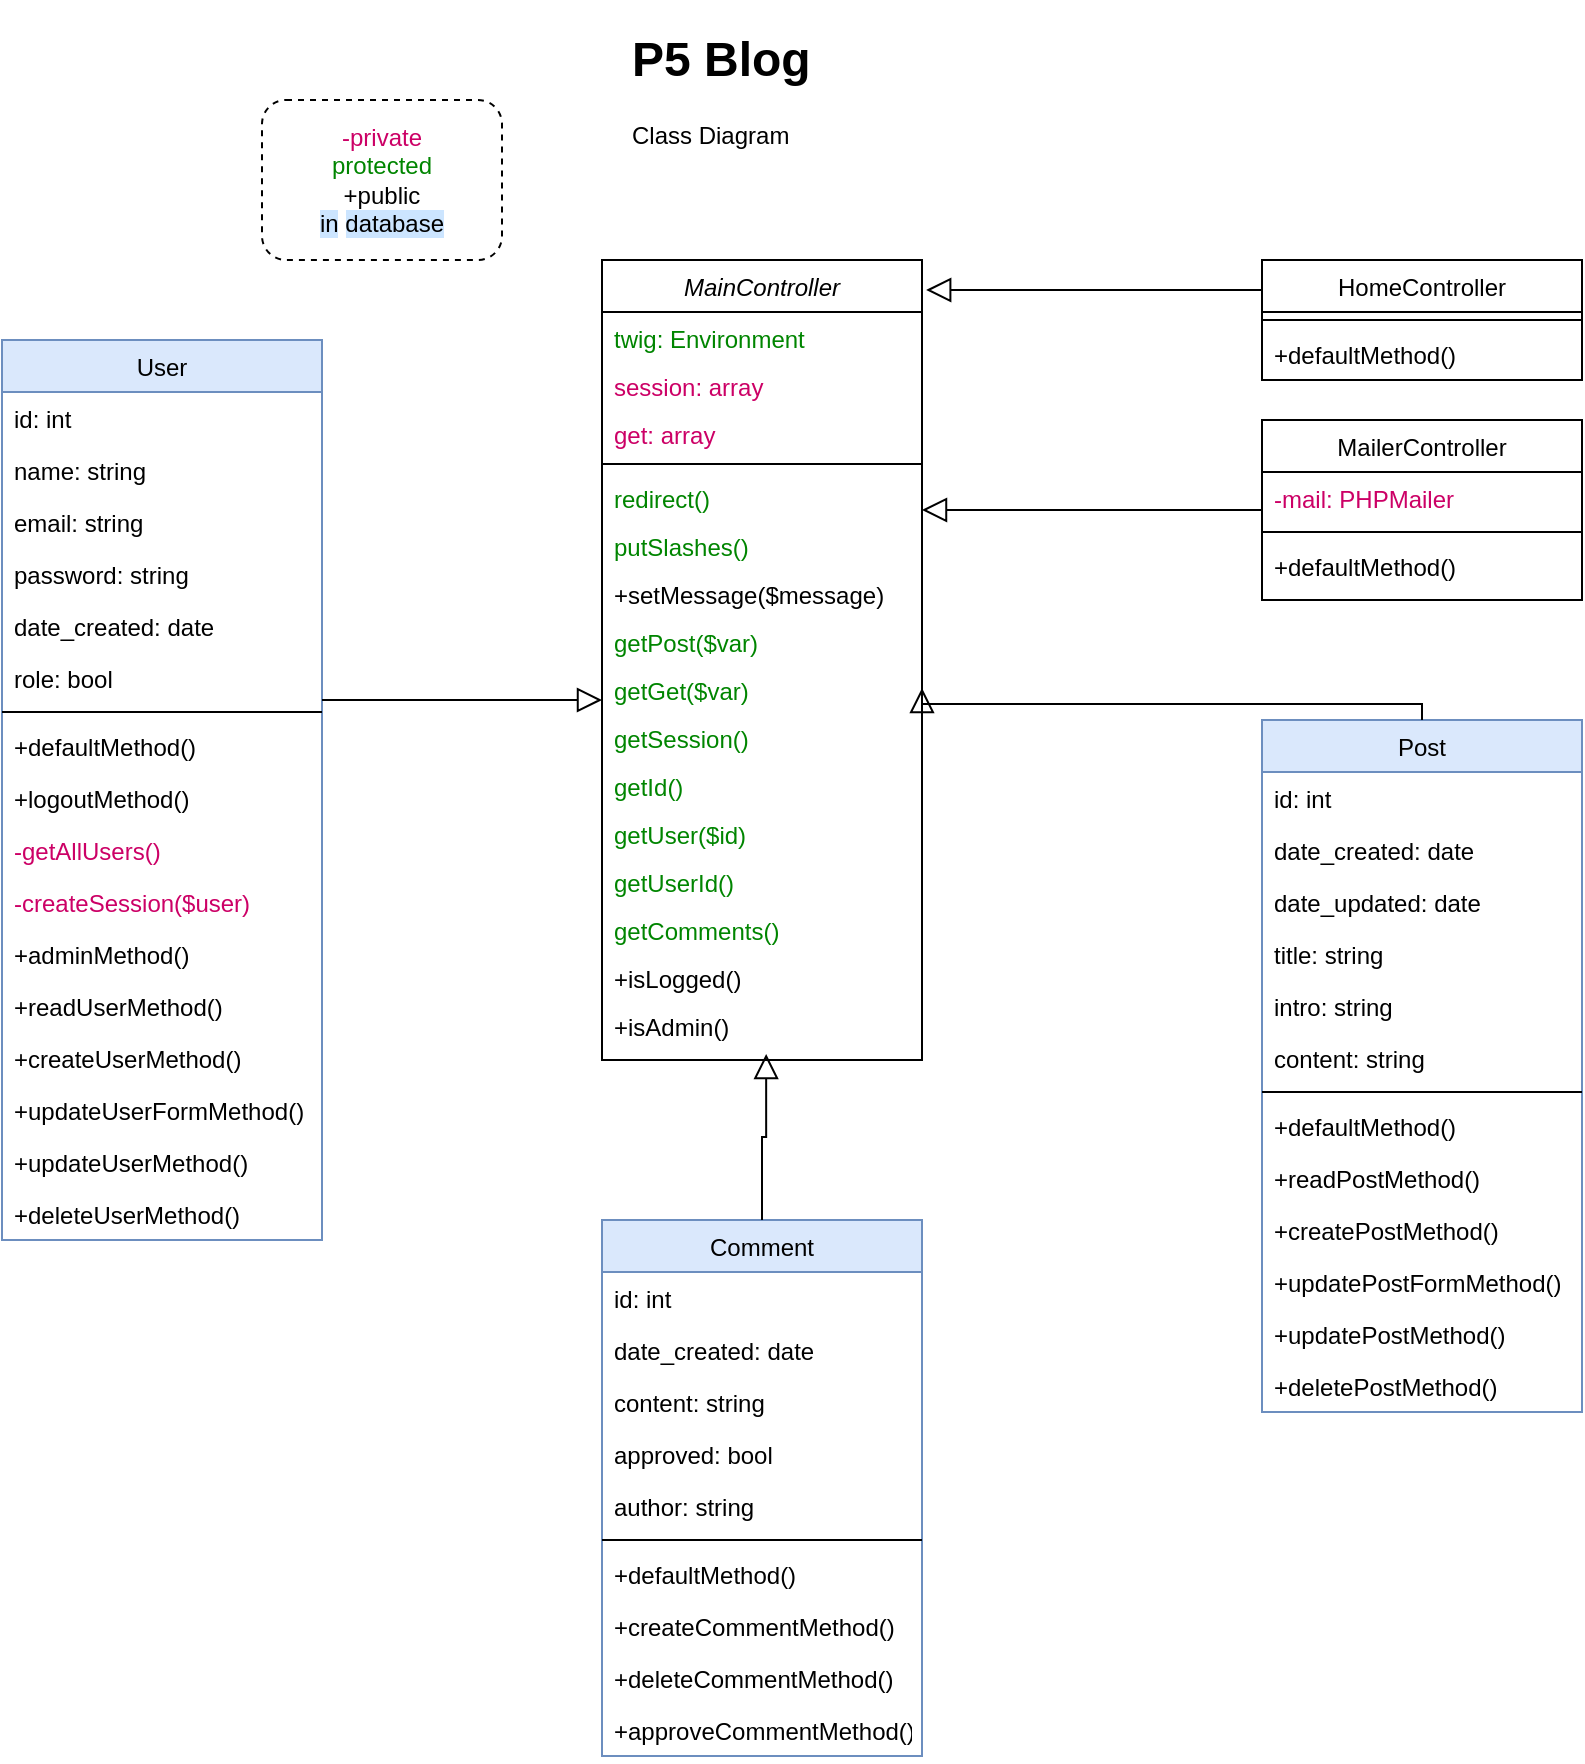 <mxfile version="20.3.0" type="device"><diagram id="C5RBs43oDa-KdzZeNtuy" name="Page-1"><mxGraphModel dx="946" dy="1773" grid="1" gridSize="10" guides="1" tooltips="1" connect="1" arrows="1" fold="1" page="1" pageScale="1" pageWidth="827" pageHeight="1169" math="0" shadow="0"><root><mxCell id="WIyWlLk6GJQsqaUBKTNV-0"/><mxCell id="WIyWlLk6GJQsqaUBKTNV-1" parent="WIyWlLk6GJQsqaUBKTNV-0"/><mxCell id="zkfFHV4jXpPFQw0GAbJ--0" value="MainController" style="swimlane;fontStyle=2;align=center;verticalAlign=top;childLayout=stackLayout;horizontal=1;startSize=26;horizontalStack=0;resizeParent=1;resizeLast=0;collapsible=1;marginBottom=0;rounded=0;shadow=0;strokeWidth=1;" parent="WIyWlLk6GJQsqaUBKTNV-1" vertex="1"><mxGeometry x="320" y="120" width="160" height="400" as="geometry"><mxRectangle x="220" y="120" width="160" height="26" as="alternateBounds"/></mxGeometry></mxCell><mxCell id="zkfFHV4jXpPFQw0GAbJ--1" value="twig: Environment" style="text;align=left;verticalAlign=top;spacingLeft=4;spacingRight=4;overflow=hidden;rotatable=0;points=[[0,0.5],[1,0.5]];portConstraint=eastwest;fontColor=#008500;" parent="zkfFHV4jXpPFQw0GAbJ--0" vertex="1"><mxGeometry y="26" width="160" height="24" as="geometry"/></mxCell><mxCell id="8S7GpNZxZdFeD9z_MshZ-2" value="session: array" style="text;align=left;verticalAlign=top;spacingLeft=4;spacingRight=4;overflow=hidden;rotatable=0;points=[[0,0.5],[1,0.5]];portConstraint=eastwest;fontColor=#CC0066;" parent="zkfFHV4jXpPFQw0GAbJ--0" vertex="1"><mxGeometry y="50" width="160" height="24" as="geometry"/></mxCell><mxCell id="8S7GpNZxZdFeD9z_MshZ-3" value="get: array" style="text;align=left;verticalAlign=top;spacingLeft=4;spacingRight=4;overflow=hidden;rotatable=0;points=[[0,0.5],[1,0.5]];portConstraint=eastwest;fontColor=#CC0066;" parent="zkfFHV4jXpPFQw0GAbJ--0" vertex="1"><mxGeometry y="74" width="160" height="24" as="geometry"/></mxCell><mxCell id="zkfFHV4jXpPFQw0GAbJ--4" value="" style="line;html=1;strokeWidth=1;align=left;verticalAlign=middle;spacingTop=-1;spacingLeft=3;spacingRight=3;rotatable=0;labelPosition=right;points=[];portConstraint=eastwest;" parent="zkfFHV4jXpPFQw0GAbJ--0" vertex="1"><mxGeometry y="98" width="160" height="8" as="geometry"/></mxCell><mxCell id="8S7GpNZxZdFeD9z_MshZ-6" value="redirect()" style="text;align=left;verticalAlign=top;spacingLeft=4;spacingRight=4;overflow=hidden;rotatable=0;points=[[0,0.5],[1,0.5]];portConstraint=eastwest;fontColor=#008500;" parent="zkfFHV4jXpPFQw0GAbJ--0" vertex="1"><mxGeometry y="106" width="160" height="24" as="geometry"/></mxCell><mxCell id="3tjinmIyQCMf-RQgfuZ6-44" value="putSlashes()" style="text;align=left;verticalAlign=top;spacingLeft=4;spacingRight=4;overflow=hidden;rotatable=0;points=[[0,0.5],[1,0.5]];portConstraint=eastwest;fontColor=#008500;" parent="zkfFHV4jXpPFQw0GAbJ--0" vertex="1"><mxGeometry y="130" width="160" height="24" as="geometry"/></mxCell><mxCell id="3tjinmIyQCMf-RQgfuZ6-45" value="+setMessage($message)" style="text;align=left;verticalAlign=top;spacingLeft=4;spacingRight=4;overflow=hidden;rotatable=0;points=[[0,0.5],[1,0.5]];portConstraint=eastwest;" parent="zkfFHV4jXpPFQw0GAbJ--0" vertex="1"><mxGeometry y="154" width="160" height="24" as="geometry"/></mxCell><mxCell id="8S7GpNZxZdFeD9z_MshZ-12" value="getPost($var)" style="text;align=left;verticalAlign=top;spacingLeft=4;spacingRight=4;overflow=hidden;rotatable=0;points=[[0,0.5],[1,0.5]];portConstraint=eastwest;fontColor=#008500;" parent="zkfFHV4jXpPFQw0GAbJ--0" vertex="1"><mxGeometry y="178" width="160" height="24" as="geometry"/></mxCell><mxCell id="8S7GpNZxZdFeD9z_MshZ-14" value="getGet($var)" style="text;align=left;verticalAlign=top;spacingLeft=4;spacingRight=4;overflow=hidden;rotatable=0;points=[[0,0.5],[1,0.5]];portConstraint=eastwest;fontColor=#008500;" parent="zkfFHV4jXpPFQw0GAbJ--0" vertex="1"><mxGeometry y="202" width="160" height="24" as="geometry"/></mxCell><mxCell id="8S7GpNZxZdFeD9z_MshZ-9" value="getSession()" style="text;align=left;verticalAlign=top;spacingLeft=4;spacingRight=4;overflow=hidden;rotatable=0;points=[[0,0.5],[1,0.5]];portConstraint=eastwest;fontColor=#008500;" parent="zkfFHV4jXpPFQw0GAbJ--0" vertex="1"><mxGeometry y="226" width="160" height="24" as="geometry"/></mxCell><mxCell id="8S7GpNZxZdFeD9z_MshZ-10" value="getId()" style="text;align=left;verticalAlign=top;spacingLeft=4;spacingRight=4;overflow=hidden;rotatable=0;points=[[0,0.5],[1,0.5]];portConstraint=eastwest;fontColor=#008500;" parent="zkfFHV4jXpPFQw0GAbJ--0" vertex="1"><mxGeometry y="250" width="160" height="24" as="geometry"/></mxCell><mxCell id="8S7GpNZxZdFeD9z_MshZ-13" value="getUser($id)" style="text;align=left;verticalAlign=top;spacingLeft=4;spacingRight=4;overflow=hidden;rotatable=0;points=[[0,0.5],[1,0.5]];portConstraint=eastwest;fontColor=#008500;" parent="zkfFHV4jXpPFQw0GAbJ--0" vertex="1"><mxGeometry y="274" width="160" height="24" as="geometry"/></mxCell><mxCell id="8S7GpNZxZdFeD9z_MshZ-11" value="getUserId()" style="text;align=left;verticalAlign=top;spacingLeft=4;spacingRight=4;overflow=hidden;rotatable=0;points=[[0,0.5],[1,0.5]];portConstraint=eastwest;fontColor=#008500;" parent="zkfFHV4jXpPFQw0GAbJ--0" vertex="1"><mxGeometry y="298" width="160" height="24" as="geometry"/></mxCell><mxCell id="3tjinmIyQCMf-RQgfuZ6-46" value="getComments()" style="text;align=left;verticalAlign=top;spacingLeft=4;spacingRight=4;overflow=hidden;rotatable=0;points=[[0,0.5],[1,0.5]];portConstraint=eastwest;fontColor=#008500;" parent="zkfFHV4jXpPFQw0GAbJ--0" vertex="1"><mxGeometry y="322" width="160" height="24" as="geometry"/></mxCell><mxCell id="8S7GpNZxZdFeD9z_MshZ-8" value="+isLogged()" style="text;align=left;verticalAlign=top;spacingLeft=4;spacingRight=4;overflow=hidden;rotatable=0;points=[[0,0.5],[1,0.5]];portConstraint=eastwest;" parent="zkfFHV4jXpPFQw0GAbJ--0" vertex="1"><mxGeometry y="346" width="160" height="24" as="geometry"/></mxCell><mxCell id="8S7GpNZxZdFeD9z_MshZ-7" value="+isAdmin()" style="text;align=left;verticalAlign=top;spacingLeft=4;spacingRight=4;overflow=hidden;rotatable=0;points=[[0,0.5],[1,0.5]];portConstraint=eastwest;" parent="zkfFHV4jXpPFQw0GAbJ--0" vertex="1"><mxGeometry y="370" width="160" height="24" as="geometry"/></mxCell><mxCell id="zkfFHV4jXpPFQw0GAbJ--6" value="User" style="swimlane;fontStyle=0;align=center;verticalAlign=top;childLayout=stackLayout;horizontal=1;startSize=26;horizontalStack=0;resizeParent=1;resizeLast=0;collapsible=1;marginBottom=0;rounded=0;shadow=0;strokeWidth=1;fillColor=#dae8fc;strokeColor=#6c8ebf;" parent="WIyWlLk6GJQsqaUBKTNV-1" vertex="1"><mxGeometry x="20" y="160" width="160" height="450" as="geometry"><mxRectangle x="130" y="380" width="160" height="26" as="alternateBounds"/></mxGeometry></mxCell><mxCell id="zkfFHV4jXpPFQw0GAbJ--7" value="id: int" style="text;align=left;verticalAlign=top;spacingLeft=4;spacingRight=4;overflow=hidden;rotatable=0;points=[[0,0.5],[1,0.5]];portConstraint=eastwest;" parent="zkfFHV4jXpPFQw0GAbJ--6" vertex="1"><mxGeometry y="26" width="160" height="26" as="geometry"/></mxCell><mxCell id="zkfFHV4jXpPFQw0GAbJ--8" value="name: string" style="text;align=left;verticalAlign=top;spacingLeft=4;spacingRight=4;overflow=hidden;rotatable=0;points=[[0,0.5],[1,0.5]];portConstraint=eastwest;rounded=0;shadow=0;html=0;" parent="zkfFHV4jXpPFQw0GAbJ--6" vertex="1"><mxGeometry y="52" width="160" height="26" as="geometry"/></mxCell><mxCell id="3tjinmIyQCMf-RQgfuZ6-11" value="email: string" style="text;align=left;verticalAlign=top;spacingLeft=4;spacingRight=4;overflow=hidden;rotatable=0;points=[[0,0.5],[1,0.5]];portConstraint=eastwest;rounded=0;shadow=0;html=0;" parent="zkfFHV4jXpPFQw0GAbJ--6" vertex="1"><mxGeometry y="78" width="160" height="26" as="geometry"/></mxCell><mxCell id="3tjinmIyQCMf-RQgfuZ6-12" value="password: string" style="text;align=left;verticalAlign=top;spacingLeft=4;spacingRight=4;overflow=hidden;rotatable=0;points=[[0,0.5],[1,0.5]];portConstraint=eastwest;rounded=0;shadow=0;html=0;" parent="zkfFHV4jXpPFQw0GAbJ--6" vertex="1"><mxGeometry y="104" width="160" height="26" as="geometry"/></mxCell><mxCell id="3tjinmIyQCMf-RQgfuZ6-14" value="date_created: date" style="text;align=left;verticalAlign=top;spacingLeft=4;spacingRight=4;overflow=hidden;rotatable=0;points=[[0,0.5],[1,0.5]];portConstraint=eastwest;rounded=0;shadow=0;html=0;" parent="zkfFHV4jXpPFQw0GAbJ--6" vertex="1"><mxGeometry y="130" width="160" height="26" as="geometry"/></mxCell><mxCell id="3tjinmIyQCMf-RQgfuZ6-13" value="role: bool" style="text;align=left;verticalAlign=top;spacingLeft=4;spacingRight=4;overflow=hidden;rotatable=0;points=[[0,0.5],[1,0.5]];portConstraint=eastwest;rounded=0;shadow=0;html=0;" parent="zkfFHV4jXpPFQw0GAbJ--6" vertex="1"><mxGeometry y="156" width="160" height="26" as="geometry"/></mxCell><mxCell id="zkfFHV4jXpPFQw0GAbJ--9" value="" style="line;html=1;strokeWidth=1;align=left;verticalAlign=middle;spacingTop=-1;spacingLeft=3;spacingRight=3;rotatable=0;labelPosition=right;points=[];portConstraint=eastwest;" parent="zkfFHV4jXpPFQw0GAbJ--6" vertex="1"><mxGeometry y="182" width="160" height="8" as="geometry"/></mxCell><mxCell id="3tjinmIyQCMf-RQgfuZ6-53" value="+defaultMethod()" style="text;align=left;verticalAlign=top;spacingLeft=4;spacingRight=4;overflow=hidden;rotatable=0;points=[[0,0.5],[1,0.5]];portConstraint=eastwest;fontStyle=0;" parent="zkfFHV4jXpPFQw0GAbJ--6" vertex="1"><mxGeometry y="190" width="160" height="26" as="geometry"/></mxCell><mxCell id="3tjinmIyQCMf-RQgfuZ6-54" value="+logoutMethod()" style="text;align=left;verticalAlign=top;spacingLeft=4;spacingRight=4;overflow=hidden;rotatable=0;points=[[0,0.5],[1,0.5]];portConstraint=eastwest;fontStyle=0;" parent="zkfFHV4jXpPFQw0GAbJ--6" vertex="1"><mxGeometry y="216" width="160" height="26" as="geometry"/></mxCell><mxCell id="3tjinmIyQCMf-RQgfuZ6-58" value="-getAllUsers()" style="text;align=left;verticalAlign=top;spacingLeft=4;spacingRight=4;overflow=hidden;rotatable=0;points=[[0,0.5],[1,0.5]];portConstraint=eastwest;fontStyle=0;fontColor=#CC0066;" parent="zkfFHV4jXpPFQw0GAbJ--6" vertex="1"><mxGeometry y="242" width="160" height="26" as="geometry"/></mxCell><mxCell id="3tjinmIyQCMf-RQgfuZ6-60" value="-createSession($user)" style="text;align=left;verticalAlign=top;spacingLeft=4;spacingRight=4;overflow=hidden;rotatable=0;points=[[0,0.5],[1,0.5]];portConstraint=eastwest;fontStyle=0;fontColor=#CC0066;" parent="zkfFHV4jXpPFQw0GAbJ--6" vertex="1"><mxGeometry y="268" width="160" height="26" as="geometry"/></mxCell><mxCell id="3tjinmIyQCMf-RQgfuZ6-62" value="+adminMethod()" style="text;align=left;verticalAlign=top;spacingLeft=4;spacingRight=4;overflow=hidden;rotatable=0;points=[[0,0.5],[1,0.5]];portConstraint=eastwest;fontStyle=0;" parent="zkfFHV4jXpPFQw0GAbJ--6" vertex="1"><mxGeometry y="294" width="160" height="26" as="geometry"/></mxCell><mxCell id="3tjinmIyQCMf-RQgfuZ6-61" value="+readUserMethod()" style="text;align=left;verticalAlign=top;spacingLeft=4;spacingRight=4;overflow=hidden;rotatable=0;points=[[0,0.5],[1,0.5]];portConstraint=eastwest;fontStyle=0;" parent="zkfFHV4jXpPFQw0GAbJ--6" vertex="1"><mxGeometry y="320" width="160" height="26" as="geometry"/></mxCell><mxCell id="3tjinmIyQCMf-RQgfuZ6-59" value="+createUserMethod()" style="text;align=left;verticalAlign=top;spacingLeft=4;spacingRight=4;overflow=hidden;rotatable=0;points=[[0,0.5],[1,0.5]];portConstraint=eastwest;fontStyle=0;" parent="zkfFHV4jXpPFQw0GAbJ--6" vertex="1"><mxGeometry y="346" width="160" height="26" as="geometry"/></mxCell><mxCell id="3tjinmIyQCMf-RQgfuZ6-57" value="+updateUserFormMethod()" style="text;align=left;verticalAlign=top;spacingLeft=4;spacingRight=4;overflow=hidden;rotatable=0;points=[[0,0.5],[1,0.5]];portConstraint=eastwest;fontStyle=0;" parent="zkfFHV4jXpPFQw0GAbJ--6" vertex="1"><mxGeometry y="372" width="160" height="26" as="geometry"/></mxCell><mxCell id="3tjinmIyQCMf-RQgfuZ6-56" value="+updateUserMethod()" style="text;align=left;verticalAlign=top;spacingLeft=4;spacingRight=4;overflow=hidden;rotatable=0;points=[[0,0.5],[1,0.5]];portConstraint=eastwest;fontStyle=0;" parent="zkfFHV4jXpPFQw0GAbJ--6" vertex="1"><mxGeometry y="398" width="160" height="26" as="geometry"/></mxCell><mxCell id="3tjinmIyQCMf-RQgfuZ6-55" value="+deleteUserMethod()" style="text;align=left;verticalAlign=top;spacingLeft=4;spacingRight=4;overflow=hidden;rotatable=0;points=[[0,0.5],[1,0.5]];portConstraint=eastwest;fontStyle=0;" parent="zkfFHV4jXpPFQw0GAbJ--6" vertex="1"><mxGeometry y="424" width="160" height="26" as="geometry"/></mxCell><mxCell id="zkfFHV4jXpPFQw0GAbJ--12" value="" style="endArrow=block;endSize=10;endFill=0;shadow=0;strokeWidth=1;rounded=0;edgeStyle=elbowEdgeStyle;elbow=vertical;" parent="WIyWlLk6GJQsqaUBKTNV-1" source="zkfFHV4jXpPFQw0GAbJ--6" target="zkfFHV4jXpPFQw0GAbJ--0" edge="1"><mxGeometry width="160" relative="1" as="geometry"><mxPoint x="200" y="203" as="sourcePoint"/><mxPoint x="200" y="203" as="targetPoint"/></mxGeometry></mxCell><mxCell id="zkfFHV4jXpPFQw0GAbJ--13" value="MailerController" style="swimlane;fontStyle=0;align=center;verticalAlign=top;childLayout=stackLayout;horizontal=1;startSize=26;horizontalStack=0;resizeParent=1;resizeLast=0;collapsible=1;marginBottom=0;rounded=0;shadow=0;strokeWidth=1;" parent="WIyWlLk6GJQsqaUBKTNV-1" vertex="1"><mxGeometry x="650" y="200" width="160" height="90" as="geometry"><mxRectangle x="340" y="380" width="170" height="26" as="alternateBounds"/></mxGeometry></mxCell><mxCell id="3tjinmIyQCMf-RQgfuZ6-41" value="-mail: PHPMailer" style="text;align=left;verticalAlign=top;spacingLeft=4;spacingRight=4;overflow=hidden;rotatable=0;points=[[0,0.5],[1,0.5]];portConstraint=eastwest;fontColor=#CC0066;" parent="zkfFHV4jXpPFQw0GAbJ--13" vertex="1"><mxGeometry y="26" width="160" height="26" as="geometry"/></mxCell><mxCell id="zkfFHV4jXpPFQw0GAbJ--15" value="" style="line;html=1;strokeWidth=1;align=left;verticalAlign=middle;spacingTop=-1;spacingLeft=3;spacingRight=3;rotatable=0;labelPosition=right;points=[];portConstraint=eastwest;" parent="zkfFHV4jXpPFQw0GAbJ--13" vertex="1"><mxGeometry y="52" width="160" height="8" as="geometry"/></mxCell><mxCell id="3tjinmIyQCMf-RQgfuZ6-42" value="+defaultMethod()" style="text;align=left;verticalAlign=top;spacingLeft=4;spacingRight=4;overflow=hidden;rotatable=0;points=[[0,0.5],[1,0.5]];portConstraint=eastwest;" parent="zkfFHV4jXpPFQw0GAbJ--13" vertex="1"><mxGeometry y="60" width="160" height="24" as="geometry"/></mxCell><mxCell id="zkfFHV4jXpPFQw0GAbJ--16" value="" style="endArrow=block;endSize=10;endFill=0;shadow=0;strokeWidth=1;rounded=0;edgeStyle=elbowEdgeStyle;elbow=vertical;" parent="WIyWlLk6GJQsqaUBKTNV-1" source="zkfFHV4jXpPFQw0GAbJ--13" target="zkfFHV4jXpPFQw0GAbJ--0" edge="1"><mxGeometry width="160" relative="1" as="geometry"><mxPoint x="210" y="373" as="sourcePoint"/><mxPoint x="310" y="271" as="targetPoint"/></mxGeometry></mxCell><mxCell id="zkfFHV4jXpPFQw0GAbJ--17" value="HomeController" style="swimlane;fontStyle=0;align=center;verticalAlign=top;childLayout=stackLayout;horizontal=1;startSize=26;horizontalStack=0;resizeParent=1;resizeLast=0;collapsible=1;marginBottom=0;rounded=0;shadow=0;strokeWidth=1;" parent="WIyWlLk6GJQsqaUBKTNV-1" vertex="1"><mxGeometry x="650" y="120" width="160" height="60" as="geometry"><mxRectangle x="550" y="140" width="160" height="26" as="alternateBounds"/></mxGeometry></mxCell><mxCell id="zkfFHV4jXpPFQw0GAbJ--23" value="" style="line;html=1;strokeWidth=1;align=left;verticalAlign=middle;spacingTop=-1;spacingLeft=3;spacingRight=3;rotatable=0;labelPosition=right;points=[];portConstraint=eastwest;" parent="zkfFHV4jXpPFQw0GAbJ--17" vertex="1"><mxGeometry y="26" width="160" height="8" as="geometry"/></mxCell><mxCell id="8S7GpNZxZdFeD9z_MshZ-17" value="+defaultMethod()" style="text;align=left;verticalAlign=top;spacingLeft=4;spacingRight=4;overflow=hidden;rotatable=0;points=[[0,0.5],[1,0.5]];portConstraint=eastwest;" parent="zkfFHV4jXpPFQw0GAbJ--17" vertex="1"><mxGeometry y="34" width="160" height="24" as="geometry"/></mxCell><mxCell id="8S7GpNZxZdFeD9z_MshZ-18" value="" style="endArrow=block;endSize=10;endFill=0;shadow=0;strokeWidth=1;rounded=0;edgeStyle=elbowEdgeStyle;elbow=vertical;exitX=0;exitY=0.25;exitDx=0;exitDy=0;entryX=1.013;entryY=0.038;entryDx=0;entryDy=0;entryPerimeter=0;" parent="WIyWlLk6GJQsqaUBKTNV-1" source="zkfFHV4jXpPFQw0GAbJ--17" target="zkfFHV4jXpPFQw0GAbJ--0" edge="1"><mxGeometry width="160" relative="1" as="geometry"><mxPoint x="540" y="495" as="sourcePoint"/><mxPoint x="490" y="136" as="targetPoint"/></mxGeometry></mxCell><mxCell id="3tjinmIyQCMf-RQgfuZ6-0" value="&lt;h1&gt;P5 Blog&lt;/h1&gt;&lt;div&gt;Class Diagram&lt;/div&gt;" style="text;html=1;strokeColor=none;fillColor=none;spacing=5;spacingTop=-20;whiteSpace=wrap;overflow=hidden;rounded=0;" parent="WIyWlLk6GJQsqaUBKTNV-1" vertex="1"><mxGeometry x="330" width="110" height="80" as="geometry"/></mxCell><mxCell id="3tjinmIyQCMf-RQgfuZ6-9" value="&lt;font color=&quot;#cc0066&quot;&gt;-private&lt;/font&gt;&lt;br&gt;protected&lt;br&gt;&lt;font color=&quot;#000000&quot;&gt;+public&lt;/font&gt;&lt;br&gt;&lt;font style=&quot;background-color: rgb(204, 229, 255);&quot; color=&quot;#000000&quot;&gt;in&lt;/font&gt; &lt;font style=&quot;background-color: rgb(204, 229, 255);&quot; color=&quot;#000000&quot;&gt;database&lt;/font&gt;" style="rounded=1;whiteSpace=wrap;html=1;fontColor=#008500;dashed=1;" parent="WIyWlLk6GJQsqaUBKTNV-1" vertex="1"><mxGeometry x="150" y="40" width="120" height="80" as="geometry"/></mxCell><mxCell id="3tjinmIyQCMf-RQgfuZ6-15" value="Comment" style="swimlane;fontStyle=0;align=center;verticalAlign=top;childLayout=stackLayout;horizontal=1;startSize=26;horizontalStack=0;resizeParent=1;resizeLast=0;collapsible=1;marginBottom=0;rounded=0;shadow=0;strokeWidth=1;fillColor=#dae8fc;strokeColor=#6c8ebf;" parent="WIyWlLk6GJQsqaUBKTNV-1" vertex="1"><mxGeometry x="320" y="600" width="160" height="268" as="geometry"><mxRectangle x="130" y="380" width="160" height="26" as="alternateBounds"/></mxGeometry></mxCell><mxCell id="3tjinmIyQCMf-RQgfuZ6-16" value="id: int" style="text;align=left;verticalAlign=top;spacingLeft=4;spacingRight=4;overflow=hidden;rotatable=0;points=[[0,0.5],[1,0.5]];portConstraint=eastwest;" parent="3tjinmIyQCMf-RQgfuZ6-15" vertex="1"><mxGeometry y="26" width="160" height="26" as="geometry"/></mxCell><mxCell id="3tjinmIyQCMf-RQgfuZ6-20" value="date_created: date" style="text;align=left;verticalAlign=top;spacingLeft=4;spacingRight=4;overflow=hidden;rotatable=0;points=[[0,0.5],[1,0.5]];portConstraint=eastwest;rounded=0;shadow=0;html=0;" parent="3tjinmIyQCMf-RQgfuZ6-15" vertex="1"><mxGeometry y="52" width="160" height="26" as="geometry"/></mxCell><mxCell id="3tjinmIyQCMf-RQgfuZ6-38" value="content: string" style="text;align=left;verticalAlign=top;spacingLeft=4;spacingRight=4;overflow=hidden;rotatable=0;points=[[0,0.5],[1,0.5]];portConstraint=eastwest;rounded=0;shadow=0;html=0;" parent="3tjinmIyQCMf-RQgfuZ6-15" vertex="1"><mxGeometry y="78" width="160" height="26" as="geometry"/></mxCell><mxCell id="3tjinmIyQCMf-RQgfuZ6-21" value="approved: bool" style="text;align=left;verticalAlign=top;spacingLeft=4;spacingRight=4;overflow=hidden;rotatable=0;points=[[0,0.5],[1,0.5]];portConstraint=eastwest;rounded=0;shadow=0;html=0;" parent="3tjinmIyQCMf-RQgfuZ6-15" vertex="1"><mxGeometry y="104" width="160" height="26" as="geometry"/></mxCell><mxCell id="3tjinmIyQCMf-RQgfuZ6-17" value="author: string" style="text;align=left;verticalAlign=top;spacingLeft=4;spacingRight=4;overflow=hidden;rotatable=0;points=[[0,0.5],[1,0.5]];portConstraint=eastwest;rounded=0;shadow=0;html=0;" parent="3tjinmIyQCMf-RQgfuZ6-15" vertex="1"><mxGeometry y="130" width="160" height="26" as="geometry"/></mxCell><mxCell id="3tjinmIyQCMf-RQgfuZ6-22" value="" style="line;html=1;strokeWidth=1;align=left;verticalAlign=middle;spacingTop=-1;spacingLeft=3;spacingRight=3;rotatable=0;labelPosition=right;points=[];portConstraint=eastwest;" parent="3tjinmIyQCMf-RQgfuZ6-15" vertex="1"><mxGeometry y="156" width="160" height="8" as="geometry"/></mxCell><mxCell id="3tjinmIyQCMf-RQgfuZ6-23" value="+defaultMethod()" style="text;align=left;verticalAlign=top;spacingLeft=4;spacingRight=4;overflow=hidden;rotatable=0;points=[[0,0.5],[1,0.5]];portConstraint=eastwest;fontStyle=0;" parent="3tjinmIyQCMf-RQgfuZ6-15" vertex="1"><mxGeometry y="164" width="160" height="26" as="geometry"/></mxCell><mxCell id="3tjinmIyQCMf-RQgfuZ6-24" value="+createCommentMethod()" style="text;align=left;verticalAlign=top;spacingLeft=4;spacingRight=4;overflow=hidden;rotatable=0;points=[[0,0.5],[1,0.5]];portConstraint=eastwest;" parent="3tjinmIyQCMf-RQgfuZ6-15" vertex="1"><mxGeometry y="190" width="160" height="26" as="geometry"/></mxCell><mxCell id="3tjinmIyQCMf-RQgfuZ6-40" value="+deleteCommentMethod()" style="text;align=left;verticalAlign=top;spacingLeft=4;spacingRight=4;overflow=hidden;rotatable=0;points=[[0,0.5],[1,0.5]];portConstraint=eastwest;" parent="3tjinmIyQCMf-RQgfuZ6-15" vertex="1"><mxGeometry y="216" width="160" height="26" as="geometry"/></mxCell><mxCell id="3tjinmIyQCMf-RQgfuZ6-39" value="+approveCommentMethod()" style="text;align=left;verticalAlign=top;spacingLeft=4;spacingRight=4;overflow=hidden;rotatable=0;points=[[0,0.5],[1,0.5]];portConstraint=eastwest;" parent="3tjinmIyQCMf-RQgfuZ6-15" vertex="1"><mxGeometry y="242" width="160" height="26" as="geometry"/></mxCell><mxCell id="3tjinmIyQCMf-RQgfuZ6-25" value="Post" style="swimlane;fontStyle=0;align=center;verticalAlign=top;childLayout=stackLayout;horizontal=1;startSize=26;horizontalStack=0;resizeParent=1;resizeLast=0;collapsible=1;marginBottom=0;rounded=0;shadow=0;strokeWidth=1;fillColor=#dae8fc;strokeColor=#6c8ebf;" parent="WIyWlLk6GJQsqaUBKTNV-1" vertex="1"><mxGeometry x="650" y="350" width="160" height="346" as="geometry"><mxRectangle x="130" y="380" width="160" height="26" as="alternateBounds"/></mxGeometry></mxCell><mxCell id="3tjinmIyQCMf-RQgfuZ6-26" value="id: int" style="text;align=left;verticalAlign=top;spacingLeft=4;spacingRight=4;overflow=hidden;rotatable=0;points=[[0,0.5],[1,0.5]];portConstraint=eastwest;" parent="3tjinmIyQCMf-RQgfuZ6-25" vertex="1"><mxGeometry y="26" width="160" height="26" as="geometry"/></mxCell><mxCell id="3tjinmIyQCMf-RQgfuZ6-30" value="date_created: date" style="text;align=left;verticalAlign=top;spacingLeft=4;spacingRight=4;overflow=hidden;rotatable=0;points=[[0,0.5],[1,0.5]];portConstraint=eastwest;rounded=0;shadow=0;html=0;" parent="3tjinmIyQCMf-RQgfuZ6-25" vertex="1"><mxGeometry y="52" width="160" height="26" as="geometry"/></mxCell><mxCell id="3tjinmIyQCMf-RQgfuZ6-35" value="date_updated: date" style="text;align=left;verticalAlign=top;spacingLeft=4;spacingRight=4;overflow=hidden;rotatable=0;points=[[0,0.5],[1,0.5]];portConstraint=eastwest;rounded=0;shadow=0;html=0;" parent="3tjinmIyQCMf-RQgfuZ6-25" vertex="1"><mxGeometry y="78" width="160" height="26" as="geometry"/></mxCell><mxCell id="3tjinmIyQCMf-RQgfuZ6-27" value="title: string" style="text;align=left;verticalAlign=top;spacingLeft=4;spacingRight=4;overflow=hidden;rotatable=0;points=[[0,0.5],[1,0.5]];portConstraint=eastwest;rounded=0;shadow=0;html=0;" parent="3tjinmIyQCMf-RQgfuZ6-25" vertex="1"><mxGeometry y="104" width="160" height="26" as="geometry"/></mxCell><mxCell id="3tjinmIyQCMf-RQgfuZ6-28" value="intro: string" style="text;align=left;verticalAlign=top;spacingLeft=4;spacingRight=4;overflow=hidden;rotatable=0;points=[[0,0.5],[1,0.5]];portConstraint=eastwest;rounded=0;shadow=0;html=0;" parent="3tjinmIyQCMf-RQgfuZ6-25" vertex="1"><mxGeometry y="130" width="160" height="26" as="geometry"/></mxCell><mxCell id="3tjinmIyQCMf-RQgfuZ6-29" value="content: string" style="text;align=left;verticalAlign=top;spacingLeft=4;spacingRight=4;overflow=hidden;rotatable=0;points=[[0,0.5],[1,0.5]];portConstraint=eastwest;rounded=0;shadow=0;html=0;" parent="3tjinmIyQCMf-RQgfuZ6-25" vertex="1"><mxGeometry y="156" width="160" height="26" as="geometry"/></mxCell><mxCell id="3tjinmIyQCMf-RQgfuZ6-32" value="" style="line;html=1;strokeWidth=1;align=left;verticalAlign=middle;spacingTop=-1;spacingLeft=3;spacingRight=3;rotatable=0;labelPosition=right;points=[];portConstraint=eastwest;" parent="3tjinmIyQCMf-RQgfuZ6-25" vertex="1"><mxGeometry y="182" width="160" height="8" as="geometry"/></mxCell><mxCell id="3tjinmIyQCMf-RQgfuZ6-47" value="+defaultMethod()" style="text;align=left;verticalAlign=top;spacingLeft=4;spacingRight=4;overflow=hidden;rotatable=0;points=[[0,0.5],[1,0.5]];portConstraint=eastwest;fontStyle=0;" parent="3tjinmIyQCMf-RQgfuZ6-25" vertex="1"><mxGeometry y="190" width="160" height="26" as="geometry"/></mxCell><mxCell id="3tjinmIyQCMf-RQgfuZ6-51" value="+readPostMethod()" style="text;align=left;verticalAlign=top;spacingLeft=4;spacingRight=4;overflow=hidden;rotatable=0;points=[[0,0.5],[1,0.5]];portConstraint=eastwest;fontStyle=0;" parent="3tjinmIyQCMf-RQgfuZ6-25" vertex="1"><mxGeometry y="216" width="160" height="26" as="geometry"/></mxCell><mxCell id="3tjinmIyQCMf-RQgfuZ6-48" value="+createPostMethod()" style="text;align=left;verticalAlign=top;spacingLeft=4;spacingRight=4;overflow=hidden;rotatable=0;points=[[0,0.5],[1,0.5]];portConstraint=eastwest;fontStyle=0;" parent="3tjinmIyQCMf-RQgfuZ6-25" vertex="1"><mxGeometry y="242" width="160" height="26" as="geometry"/></mxCell><mxCell id="3tjinmIyQCMf-RQgfuZ6-52" value="+updatePostFormMethod()" style="text;align=left;verticalAlign=top;spacingLeft=4;spacingRight=4;overflow=hidden;rotatable=0;points=[[0,0.5],[1,0.5]];portConstraint=eastwest;fontStyle=0;" parent="3tjinmIyQCMf-RQgfuZ6-25" vertex="1"><mxGeometry y="268" width="160" height="26" as="geometry"/></mxCell><mxCell id="3tjinmIyQCMf-RQgfuZ6-50" value="+updatePostMethod()" style="text;align=left;verticalAlign=top;spacingLeft=4;spacingRight=4;overflow=hidden;rotatable=0;points=[[0,0.5],[1,0.5]];portConstraint=eastwest;fontStyle=0;" parent="3tjinmIyQCMf-RQgfuZ6-25" vertex="1"><mxGeometry y="294" width="160" height="26" as="geometry"/></mxCell><mxCell id="3tjinmIyQCMf-RQgfuZ6-49" value="+deletePostMethod()" style="text;align=left;verticalAlign=top;spacingLeft=4;spacingRight=4;overflow=hidden;rotatable=0;points=[[0,0.5],[1,0.5]];portConstraint=eastwest;fontStyle=0;" parent="3tjinmIyQCMf-RQgfuZ6-25" vertex="1"><mxGeometry y="320" width="160" height="26" as="geometry"/></mxCell><mxCell id="3tjinmIyQCMf-RQgfuZ6-36" value="" style="endArrow=block;endSize=10;endFill=0;shadow=0;strokeWidth=1;rounded=0;edgeStyle=elbowEdgeStyle;elbow=vertical;entryX=1;entryY=0.5;entryDx=0;entryDy=0;" parent="WIyWlLk6GJQsqaUBKTNV-1" source="3tjinmIyQCMf-RQgfuZ6-25" target="8S7GpNZxZdFeD9z_MshZ-14" edge="1"><mxGeometry width="160" relative="1" as="geometry"><mxPoint x="570" y="320" as="sourcePoint"/><mxPoint x="480" y="320" as="targetPoint"/></mxGeometry></mxCell><mxCell id="3tjinmIyQCMf-RQgfuZ6-37" value="" style="endArrow=block;endSize=10;endFill=0;shadow=0;strokeWidth=1;rounded=0;edgeStyle=elbowEdgeStyle;elbow=vertical;exitX=0.5;exitY=0;exitDx=0;exitDy=0;entryX=0.513;entryY=1.125;entryDx=0;entryDy=0;entryPerimeter=0;" parent="WIyWlLk6GJQsqaUBKTNV-1" source="3tjinmIyQCMf-RQgfuZ6-15" target="8S7GpNZxZdFeD9z_MshZ-7" edge="1"><mxGeometry width="160" relative="1" as="geometry"><mxPoint x="399.5" y="525" as="sourcePoint"/><mxPoint x="401" y="520" as="targetPoint"/><Array as="points"/></mxGeometry></mxCell></root></mxGraphModel></diagram></mxfile>
